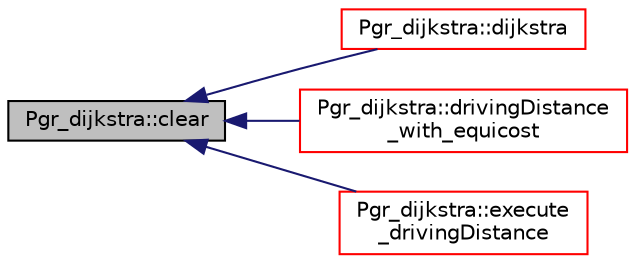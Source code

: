 digraph "Pgr_dijkstra::clear"
{
  edge [fontname="Helvetica",fontsize="10",labelfontname="Helvetica",labelfontsize="10"];
  node [fontname="Helvetica",fontsize="10",shape=record];
  rankdir="LR";
  Node1 [label="Pgr_dijkstra::clear",height=0.2,width=0.4,color="black", fillcolor="grey75", style="filled", fontcolor="black"];
  Node1 -> Node2 [dir="back",color="midnightblue",fontsize="10",style="solid",fontname="Helvetica"];
  Node2 [label="Pgr_dijkstra::dijkstra",height=0.2,width=0.4,color="red", fillcolor="white", style="filled",URL="$classPgr__dijkstra.html#a78d6855cf47cb741d8baff32e7cdfe54",tooltip="Dijkstra 1 to 1. "];
  Node1 -> Node3 [dir="back",color="midnightblue",fontsize="10",style="solid",fontname="Helvetica"];
  Node3 [label="Pgr_dijkstra::drivingDistance\l_with_equicost",height=0.2,width=0.4,color="red", fillcolor="white", style="filled",URL="$classPgr__dijkstra.html#a54fad15282423f73f5b528ea51202607"];
  Node1 -> Node4 [dir="back",color="midnightblue",fontsize="10",style="solid",fontname="Helvetica"];
  Node4 [label="Pgr_dijkstra::execute\l_drivingDistance",height=0.2,width=0.4,color="red", fillcolor="white", style="filled",URL="$classPgr__dijkstra.html#acd2295cfb5f7b22c5164dc8b3b709549",tooltip="to use with driving distance "];
}
